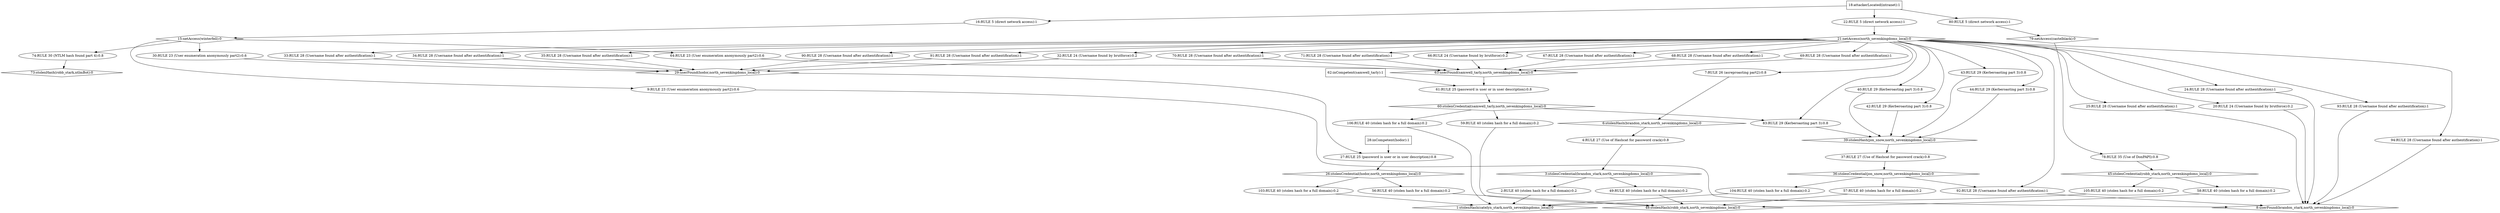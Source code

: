 strict digraph G {
  1 [ label="1:stolenHash(catelyn_stark,north_sevenkingdoms_local):0" shape="diamond" ];
  2 [ label="2:RULE 40 (stolen hash for a full domain):0.2" shape="ellipse" ];
  3 [ label="3:stolenCredential(brandon_stark,north_sevenkingdoms_local):0" shape="diamond" ];
  4 [ label="4:RULE 27 (Use of Hashcat for password crack):0.8" shape="ellipse" ];
  5 [ label="6:stolenHash(brandon_stark,north_sevenkingdoms_local):0" shape="diamond" ];
  6 [ label="7:RULE 26 (asreproasting part2):0.8" shape="ellipse" ];
  7 [ label="8:userFound(brandon_stark,north_sevenkingdoms_local):0" shape="diamond" ];
  8 [ label="9:RULE 23 (User enumeration anonymously part2):0.6" shape="ellipse" ];
  9 [ label="15:netAccess(winterfell):0" shape="diamond" ];
  10 [ label="16:RULE 5 (direct network access):1" shape="ellipse" ];
  11 [ label="18:attackerLocated(intranet):1" shape="box" ];
  12 [ label="20:RULE 24 (Username found by brutforce):0.2" shape="ellipse" ];
  13 [ label="21:netAccess(north_sevenkingdoms_local):0" shape="diamond" ];
  14 [ label="22:RULE 5 (direct network access):1" shape="ellipse" ];
  15 [ label="24:RULE 28 (Username found after authentification):1" shape="ellipse" ];
  16 [ label="25:RULE 28 (Username found after authentification):1" shape="ellipse" ];
  17 [ label="26:stolenCredential(hodor,north_sevenkingdoms_local):0" shape="diamond" ];
  18 [ label="27:RULE 25 (password is user or in user description):0.8" shape="ellipse" ];
  19 [ label="28:inCompetent(hodor):1" shape="box" ];
  20 [ label="29:userFound(hodor,north_sevenkingdoms_local):0" shape="diamond" ];
  21 [ label="30:RULE 23 (User enumeration anonymously part2):0.6" shape="ellipse" ];
  22 [ label="32:RULE 24 (Username found by brutforce):0.2" shape="ellipse" ];
  23 [ label="33:RULE 28 (Username found after authentification):1" shape="ellipse" ];
  24 [ label="34:RULE 28 (Username found after authentification):1" shape="ellipse" ];
  25 [ label="35:RULE 28 (Username found after authentification):1" shape="ellipse" ];
  26 [ label="36:stolenCredential(jon_snow,north_sevenkingdoms_local):0" shape="diamond" ];
  27 [ label="37:RULE 27 (Use of Hashcat for password crack):0.8" shape="ellipse" ];
  28 [ label="39:stolenHash(jon_snow,north_sevenkingdoms_local):0" shape="diamond" ];
  29 [ label="40:RULE 29 (Kerberoasting part 3):0.8" shape="ellipse" ];
  30 [ label="42:RULE 29 (Kerberoasting part 3):0.8" shape="ellipse" ];
  31 [ label="43:RULE 29 (Kerberoasting part 3):0.8" shape="ellipse" ];
  32 [ label="44:RULE 29 (Kerberoasting part 3):0.8" shape="ellipse" ];
  33 [ label="45:stolenCredential(robb_stark,north_sevenkingdoms_local):0" shape="diamond" ];
  34 [ label="48:stolenHash(robb_stark,north_sevenkingdoms_local):0" shape="diamond" ];
  35 [ label="49:RULE 40 (stolen hash for a full domain):0.2" shape="ellipse" ];
  36 [ label="56:RULE 40 (stolen hash for a full domain):0.2" shape="ellipse" ];
  37 [ label="57:RULE 40 (stolen hash for a full domain):0.2" shape="ellipse" ];
  38 [ label="58:RULE 40 (stolen hash for a full domain):0.2" shape="ellipse" ];
  39 [ label="59:RULE 40 (stolen hash for a full domain):0.2" shape="ellipse" ];
  40 [ label="60:stolenCredential(samwell_tarly,north_sevenkingdoms_local):0" shape="diamond" ];
  41 [ label="61:RULE 25 (password is user or in user description):0.8" shape="ellipse" ];
  42 [ label="62:inCompetent(samwell_tarly):1" shape="box" ];
  43 [ label="63:userFound(samwell_tarly,north_sevenkingdoms_local):0" shape="diamond" ];
  44 [ label="64:RULE 23 (User enumeration anonymously part2):0.6" shape="ellipse" ];
  45 [ label="66:RULE 24 (Username found by brutforce):0.2" shape="ellipse" ];
  46 [ label="67:RULE 28 (Username found after authentification):1" shape="ellipse" ];
  47 [ label="68:RULE 28 (Username found after authentification):1" shape="ellipse" ];
  48 [ label="69:RULE 28 (Username found after authentification):1" shape="ellipse" ];
  49 [ label="70:RULE 28 (Username found after authentification):1" shape="ellipse" ];
  50 [ label="71:RULE 28 (Username found after authentification):1" shape="ellipse" ];
  51 [ label="73:stolenHash(robb_stark,ntlmBot):0" shape="diamond" ];
  52 [ label="74:RULE 30 (NTLM hash found part 4):0.8" shape="ellipse" ];
  53 [ label="78:RULE 35 (Use of DonPAPI):0.8" shape="ellipse" ];
  54 [ label="79:netAccess(castelblack):0" shape="diamond" ];
  55 [ label="80:RULE 5 (direct network access):1" shape="ellipse" ];
  56 [ label="83:RULE 29 (Kerberoasting part 3):0.8" shape="ellipse" ];
  57 [ label="90:RULE 28 (Username found after authentification):1" shape="ellipse" ];
  58 [ label="91:RULE 28 (Username found after authentification):1" shape="ellipse" ];
  59 [ label="92:RULE 28 (Username found after authentification):1" shape="ellipse" ];
  60 [ label="93:RULE 28 (Username found after authentification):1" shape="ellipse" ];
  61 [ label="94:RULE 28 (Username found after authentification):1" shape="ellipse" ];
  62 [ label="103:RULE 40 (stolen hash for a full domain):0.2" shape="ellipse" ];
  63 [ label="104:RULE 40 (stolen hash for a full domain):0.2" shape="ellipse" ];
  64 [ label="105:RULE 40 (stolen hash for a full domain):0.2" shape="ellipse" ];
  65 [ label="106:RULE 40 (stolen hash for a full domain):0.2" shape="ellipse" ];
  11 -> 10 [ color="black" ];
  10 -> 9 [ color="black" ];
  9 -> 8 [ color="black" ];
  8 -> 7 [ color="black" ];
  11 -> 14 [ color="black" ];
  14 -> 13 [ color="black" ];
  13 -> 12 [ color="black" ];
  12 -> 7 [ color="black" ];
  13 -> 15 [ color="black" ];
  15 -> 7 [ color="black" ];
  13 -> 16 [ color="black" ];
  19 -> 18 [ color="black" ];
  9 -> 21 [ color="black" ];
  21 -> 20 [ color="black" ];
  13 -> 22 [ color="black" ];
  22 -> 20 [ color="black" ];
  13 -> 23 [ color="black" ];
  23 -> 20 [ color="black" ];
  13 -> 24 [ color="black" ];
  24 -> 20 [ color="black" ];
  13 -> 25 [ color="black" ];
  13 -> 29 [ color="black" ];
  29 -> 28 [ color="black" ];
  13 -> 30 [ color="black" ];
  30 -> 28 [ color="black" ];
  13 -> 31 [ color="black" ];
  31 -> 28 [ color="black" ];
  3 -> 35 [ color="black" ];
  35 -> 34 [ color="black" ];
  17 -> 36 [ color="black" ];
  36 -> 34 [ color="black" ];
  26 -> 37 [ color="black" ];
  37 -> 34 [ color="black" ];
  33 -> 38 [ color="black" ];
  38 -> 34 [ color="black" ];
  42 -> 41 [ color="black" ];
  9 -> 44 [ color="black" ];
  44 -> 43 [ color="black" ];
  13 -> 45 [ color="black" ];
  45 -> 43 [ color="black" ];
  13 -> 46 [ color="black" ];
  46 -> 43 [ color="black" ];
  13 -> 47 [ color="black" ];
  47 -> 43 [ color="black" ];
  13 -> 48 [ color="black" ];
  48 -> 43 [ color="black" ];
  13 -> 49 [ color="black" ];
  49 -> 43 [ color="black" ];
  13 -> 50 [ color="black" ];
  50 -> 43 [ color="black" ];
  43 -> 41 [ color="black" ];
  41 -> 40 [ color="black" ];
  40 -> 39 [ color="black" ];
  39 -> 34 [ color="black" ];
  9 -> 52 [ color="black" ];
  52 -> 51 [ color="black" ];
  11 -> 55 [ color="black" ];
  55 -> 54 [ color="black" ];
  54 -> 53 [ color="black" ];
  53 -> 33 [ color="black" ];
  13 -> 32 [ color="black" ];
  32 -> 28 [ color="black" ];
  40 -> 56 [ color="black" ];
  13 -> 56 [ color="black" ];
  56 -> 28 [ color="black" ];
  28 -> 27 [ color="black" ];
  27 -> 26 [ color="black" ];
  25 -> 20 [ color="black" ];
  13 -> 57 [ color="black" ];
  57 -> 20 [ color="black" ];
  13 -> 58 [ color="black" ];
  58 -> 20 [ color="black" ];
  20 -> 18 [ color="black" ];
  18 -> 17 [ color="black" ];
  16 -> 7 [ color="black" ];
  13 -> 59 [ color="black" ];
  26 -> 59 [ color="black" ];
  59 -> 7 [ color="black" ];
  13 -> 60 [ color="black" ];
  60 -> 7 [ color="black" ];
  13 -> 61 [ color="black" ];
  61 -> 7 [ color="black" ];
  13 -> 6 [ color="black" ];
  6 -> 5 [ color="black" ];
  5 -> 4 [ color="black" ];
  4 -> 3 [ color="black" ];
  3 -> 2 [ color="black" ];
  2 -> 1 [ color="black" ];
  17 -> 62 [ color="black" ];
  62 -> 1 [ color="black" ];
  26 -> 63 [ color="black" ];
  63 -> 1 [ color="black" ];
  33 -> 64 [ color="black" ];
  64 -> 1 [ color="black" ];
  40 -> 65 [ color="black" ];
  65 -> 1 [ color="black" ];
}
